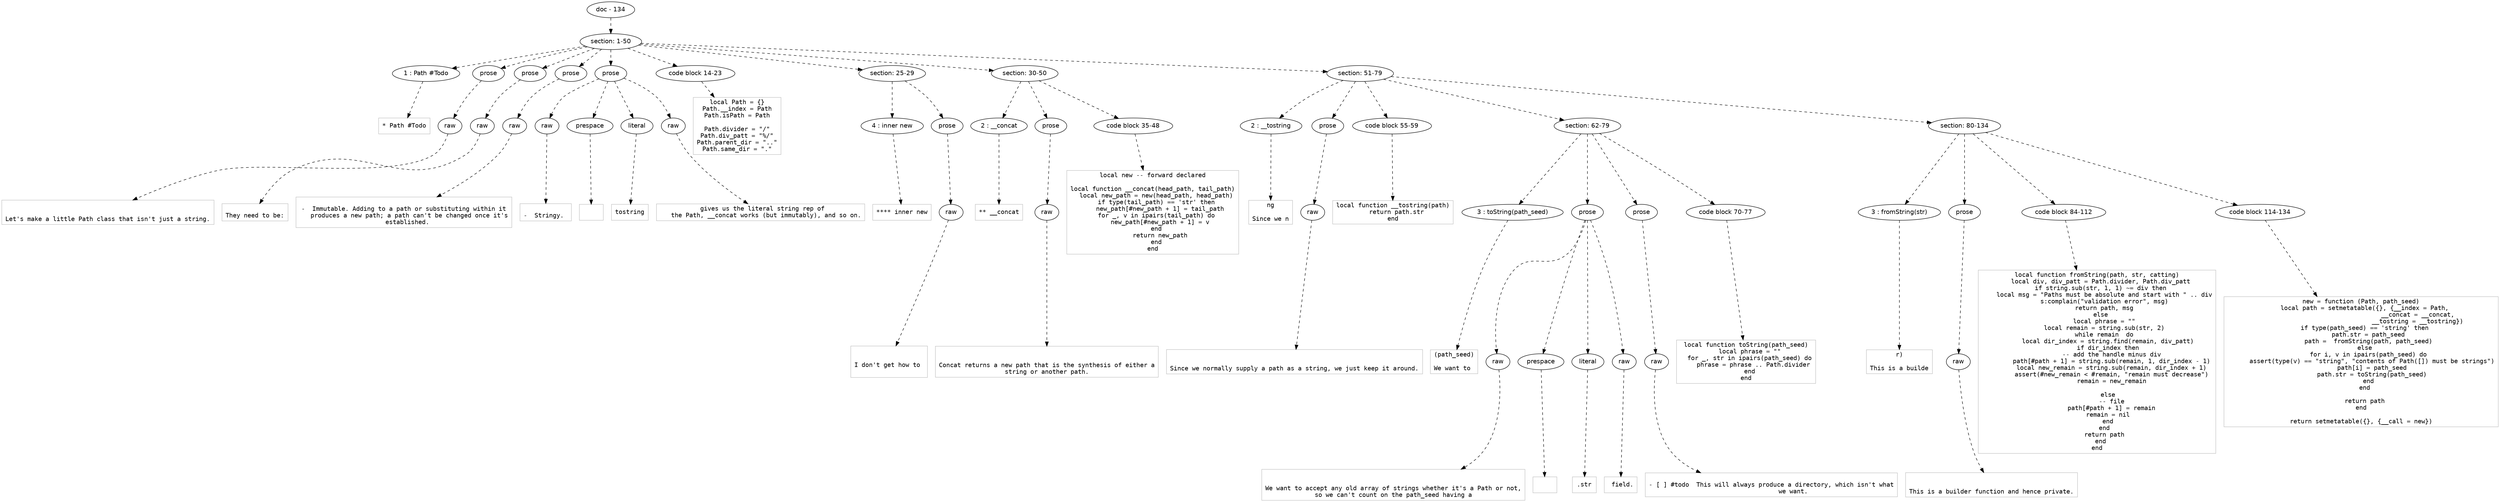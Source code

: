 digraph lpegNode {

node [fontname=Helvetica]
edge [style=dashed]

doc_0 [label="doc - 134"]


doc_0 -> { section_1}
{rank=same; section_1}

section_1 [label="section: 1-50"]


// END RANK doc_0

section_1 -> { header_2 prose_3 prose_4 prose_5 prose_6 codeblock_7 section_8 section_9 section_10}
{rank=same; header_2 prose_3 prose_4 prose_5 prose_6 codeblock_7 section_8 section_9 section_10}

header_2 [label="1 : Path #Todo"]

prose_3 [label="prose"]

prose_4 [label="prose"]

prose_5 [label="prose"]

prose_6 [label="prose"]

codeblock_7 [label="code block 14-23"]

section_8 [label="section: 25-29"]

section_9 [label="section: 30-50"]

section_10 [label="section: 51-79"]


// END RANK section_1

header_2 -> leaf_11
leaf_11  [color=Gray,shape=rectangle,fontname=Inconsolata,label="* Path #Todo"]
// END RANK header_2

prose_3 -> { raw_12}
{rank=same; raw_12}

raw_12 [label="raw"]


// END RANK prose_3

raw_12 -> leaf_13
leaf_13  [color=Gray,shape=rectangle,fontname=Inconsolata,label="

Let's make a little Path class that isn't just a string.
"]
// END RANK raw_12

prose_4 -> { raw_14}
{rank=same; raw_14}

raw_14 [label="raw"]


// END RANK prose_4

raw_14 -> leaf_15
leaf_15  [color=Gray,shape=rectangle,fontname=Inconsolata,label="
They need to be:
"]
// END RANK raw_14

prose_5 -> { raw_16}
{rank=same; raw_16}

raw_16 [label="raw"]


// END RANK prose_5

raw_16 -> leaf_17
leaf_17  [color=Gray,shape=rectangle,fontname=Inconsolata,label="
-  Immutable. Adding to a path or substituting within it
   produces a new path; a path can't be changed once it's
   established. 
"]
// END RANK raw_16

prose_6 -> { raw_18 prespace_19 literal_20 raw_21}
{rank=same; raw_18 prespace_19 literal_20 raw_21}

raw_18 [label="raw"]

prespace_19 [label="prespace"]

literal_20 [label="literal"]

raw_21 [label="raw"]


// END RANK prose_6

raw_18 -> leaf_22
leaf_22  [color=Gray,shape=rectangle,fontname=Inconsolata,label="
-  Stringy. "]
// END RANK raw_18

prespace_19 -> leaf_23
leaf_23  [color=Gray,shape=rectangle,fontname=Inconsolata,label=" "]
// END RANK prespace_19

literal_20 -> leaf_24
leaf_24  [color=Gray,shape=rectangle,fontname=Inconsolata,label="tostring"]
// END RANK literal_20

raw_21 -> leaf_25
leaf_25  [color=Gray,shape=rectangle,fontname=Inconsolata,label=" gives us the literal string rep of
   the Path, __concat works (but immutably), and so on.
"]
// END RANK raw_21

codeblock_7 -> leaf_26
leaf_26  [color=Gray,shape=rectangle,fontname=Inconsolata,label="local Path = {}
Path.__index = Path
Path.isPath = Path

Path.divider = \"/\"
Path.div_patt = \"%/\"
Path.parent_dir = \"..\"
Path.same_dir = \".\""]
// END RANK codeblock_7

section_8 -> { header_27 prose_28}
{rank=same; header_27 prose_28}

header_27 [label="4 : inner new"]

prose_28 [label="prose"]


// END RANK section_8

header_27 -> leaf_29
leaf_29  [color=Gray,shape=rectangle,fontname=Inconsolata,label="**** inner new"]
// END RANK header_27

prose_28 -> { raw_30}
{rank=same; raw_30}

raw_30 [label="raw"]


// END RANK prose_28

raw_30 -> leaf_31
leaf_31  [color=Gray,shape=rectangle,fontname=Inconsolata,label="

I don't get how to 

"]
// END RANK raw_30

section_9 -> { header_32 prose_33 codeblock_34}
{rank=same; header_32 prose_33 codeblock_34}

header_32 [label="2 : __concat"]

prose_33 [label="prose"]

codeblock_34 [label="code block 35-48"]


// END RANK section_9

header_32 -> leaf_35
leaf_35  [color=Gray,shape=rectangle,fontname=Inconsolata,label="** __concat"]
// END RANK header_32

prose_33 -> { raw_36}
{rank=same; raw_36}

raw_36 [label="raw"]


// END RANK prose_33

raw_36 -> leaf_37
leaf_37  [color=Gray,shape=rectangle,fontname=Inconsolata,label="

Concat returns a new path that is the synthesis of either a
string or another path.
"]
// END RANK raw_36

codeblock_34 -> leaf_38
leaf_38  [color=Gray,shape=rectangle,fontname=Inconsolata,label="local new -- forward declared

local function __concat(head_path, tail_path)
  local new_path = new(head_path, head_path)
  if type(tail_path) == 'str' then
    new_path[#new_path + 1] = tail_path
  for _, v in ipairs(tail_path) do
    new_path[#new_path + 1] = v
  end
    return new_path
  end
end"]
// END RANK codeblock_34

section_10 -> { header_39 prose_40 codeblock_41 section_42 section_43}
{rank=same; header_39 prose_40 codeblock_41 section_42 section_43}

header_39 [label="2 : __tostring"]

prose_40 [label="prose"]

codeblock_41 [label="code block 55-59"]

section_42 [label="section: 62-79"]

section_43 [label="section: 80-134"]


// END RANK section_10

header_39 -> leaf_44
leaf_44  [color=Gray,shape=rectangle,fontname=Inconsolata,label="ng

Since we n"]
// END RANK header_39

prose_40 -> { raw_45}
{rank=same; raw_45}

raw_45 [label="raw"]


// END RANK prose_40

raw_45 -> leaf_46
leaf_46  [color=Gray,shape=rectangle,fontname=Inconsolata,label="

Since we normally supply a path as a string, we just keep it around.
"]
// END RANK raw_45

codeblock_41 -> leaf_47
leaf_47  [color=Gray,shape=rectangle,fontname=Inconsolata,label="local function __tostring(path)
  return path.str
end"]
// END RANK codeblock_41

section_42 -> { header_48 prose_49 prose_50 codeblock_51}
{rank=same; header_48 prose_49 prose_50 codeblock_51}

header_48 [label="3 : toString(path_seed)"]

prose_49 [label="prose"]

prose_50 [label="prose"]

codeblock_51 [label="code block 70-77"]


// END RANK section_42

header_48 -> leaf_52
leaf_52  [color=Gray,shape=rectangle,fontname=Inconsolata,label="(path_seed)

We want to "]
// END RANK header_48

prose_49 -> { raw_53 prespace_54 literal_55 raw_56}
{rank=same; raw_53 prespace_54 literal_55 raw_56}

raw_53 [label="raw"]

prespace_54 [label="prespace"]

literal_55 [label="literal"]

raw_56 [label="raw"]


// END RANK prose_49

raw_53 -> leaf_57
leaf_57  [color=Gray,shape=rectangle,fontname=Inconsolata,label="

We want to accept any old array of strings whether it's a Path or not,
so we can't count on the path_seed having a"]
// END RANK raw_53

prespace_54 -> leaf_58
leaf_58  [color=Gray,shape=rectangle,fontname=Inconsolata,label=" "]
// END RANK prespace_54

literal_55 -> leaf_59
leaf_59  [color=Gray,shape=rectangle,fontname=Inconsolata,label=".str"]
// END RANK literal_55

raw_56 -> leaf_60
leaf_60  [color=Gray,shape=rectangle,fontname=Inconsolata,label=" field.
"]
// END RANK raw_56

prose_50 -> { raw_61}
{rank=same; raw_61}

raw_61 [label="raw"]


// END RANK prose_50

raw_61 -> leaf_62
leaf_62  [color=Gray,shape=rectangle,fontname=Inconsolata,label="
- [ ] #todo  This will always produce a directory, which isn't what
             we want. 
"]
// END RANK raw_61

codeblock_51 -> leaf_63
leaf_63  [color=Gray,shape=rectangle,fontname=Inconsolata,label="local function toString(path_seed)
  local phrase = \"\"
  for _, str in ipairs(path_seed) do
    phrase = phrase .. Path.divider
  end
end"]
// END RANK codeblock_51

section_43 -> { header_64 prose_65 codeblock_66 codeblock_67}
{rank=same; header_64 prose_65 codeblock_66 codeblock_67}

header_64 [label="3 : fromString(str)"]

prose_65 [label="prose"]

codeblock_66 [label="code block 84-112"]

codeblock_67 [label="code block 114-134"]


// END RANK section_43

header_64 -> leaf_68
leaf_68  [color=Gray,shape=rectangle,fontname=Inconsolata,label="r)

This is a builde"]
// END RANK header_64

prose_65 -> { raw_69}
{rank=same; raw_69}

raw_69 [label="raw"]


// END RANK prose_65

raw_69 -> leaf_70
leaf_70  [color=Gray,shape=rectangle,fontname=Inconsolata,label="

This is a builder function and hence private.
"]
// END RANK raw_69

codeblock_66 -> leaf_71
leaf_71  [color=Gray,shape=rectangle,fontname=Inconsolata,label="local function fromString(path, str, catting)
  local div, div_patt = Path.divider, Path.div_patt
  if string.sub(str, 1, 1) ~= div then
    local msg = \"Paths must be absolute and start with \" .. div
    s:complain(\"validation error\", msg)
    return path, msg
  else
    local phrase = \"\"
    local remain = string.sub(str, 2)
    while remain  do
      local dir_index = string.find(remain, div_patt)
      if dir_index then
        -- add the handle minus div
        path[#path + 1] = string.sub(remain, 1, dir_index - 1)
        local new_remain = string.sub(remain, dir_index + 1)
        assert(#new_remain < #remain, \"remain must decrease\")
        remain = new_remain

      else
        -- file
        path[#path + 1] = remain
        remain = nil  
      end
    end
    return path
  end
end"]
// END RANK codeblock_66

codeblock_67 -> leaf_72
leaf_72  [color=Gray,shape=rectangle,fontname=Inconsolata,label="new = function (Path, path_seed)
  local path = setmetatable({}, {__index = Path,
                               __concat = __concat,
                               __tostring = __tostring})
  if type(path_seed) == 'string' then
    path.str = path_seed
    path =  fromString(path, path_seed)
  else
    for i, v in ipairs(path_seed) do
      assert(type(v) == \"string\", \"contents of Path([]) must be strings\")
      path[i] = path_seed
      path.str = toString(path_seed)
    end
  end
  
  return path
end

return setmetatable({}, {__call = new})"]
// END RANK codeblock_67


}
